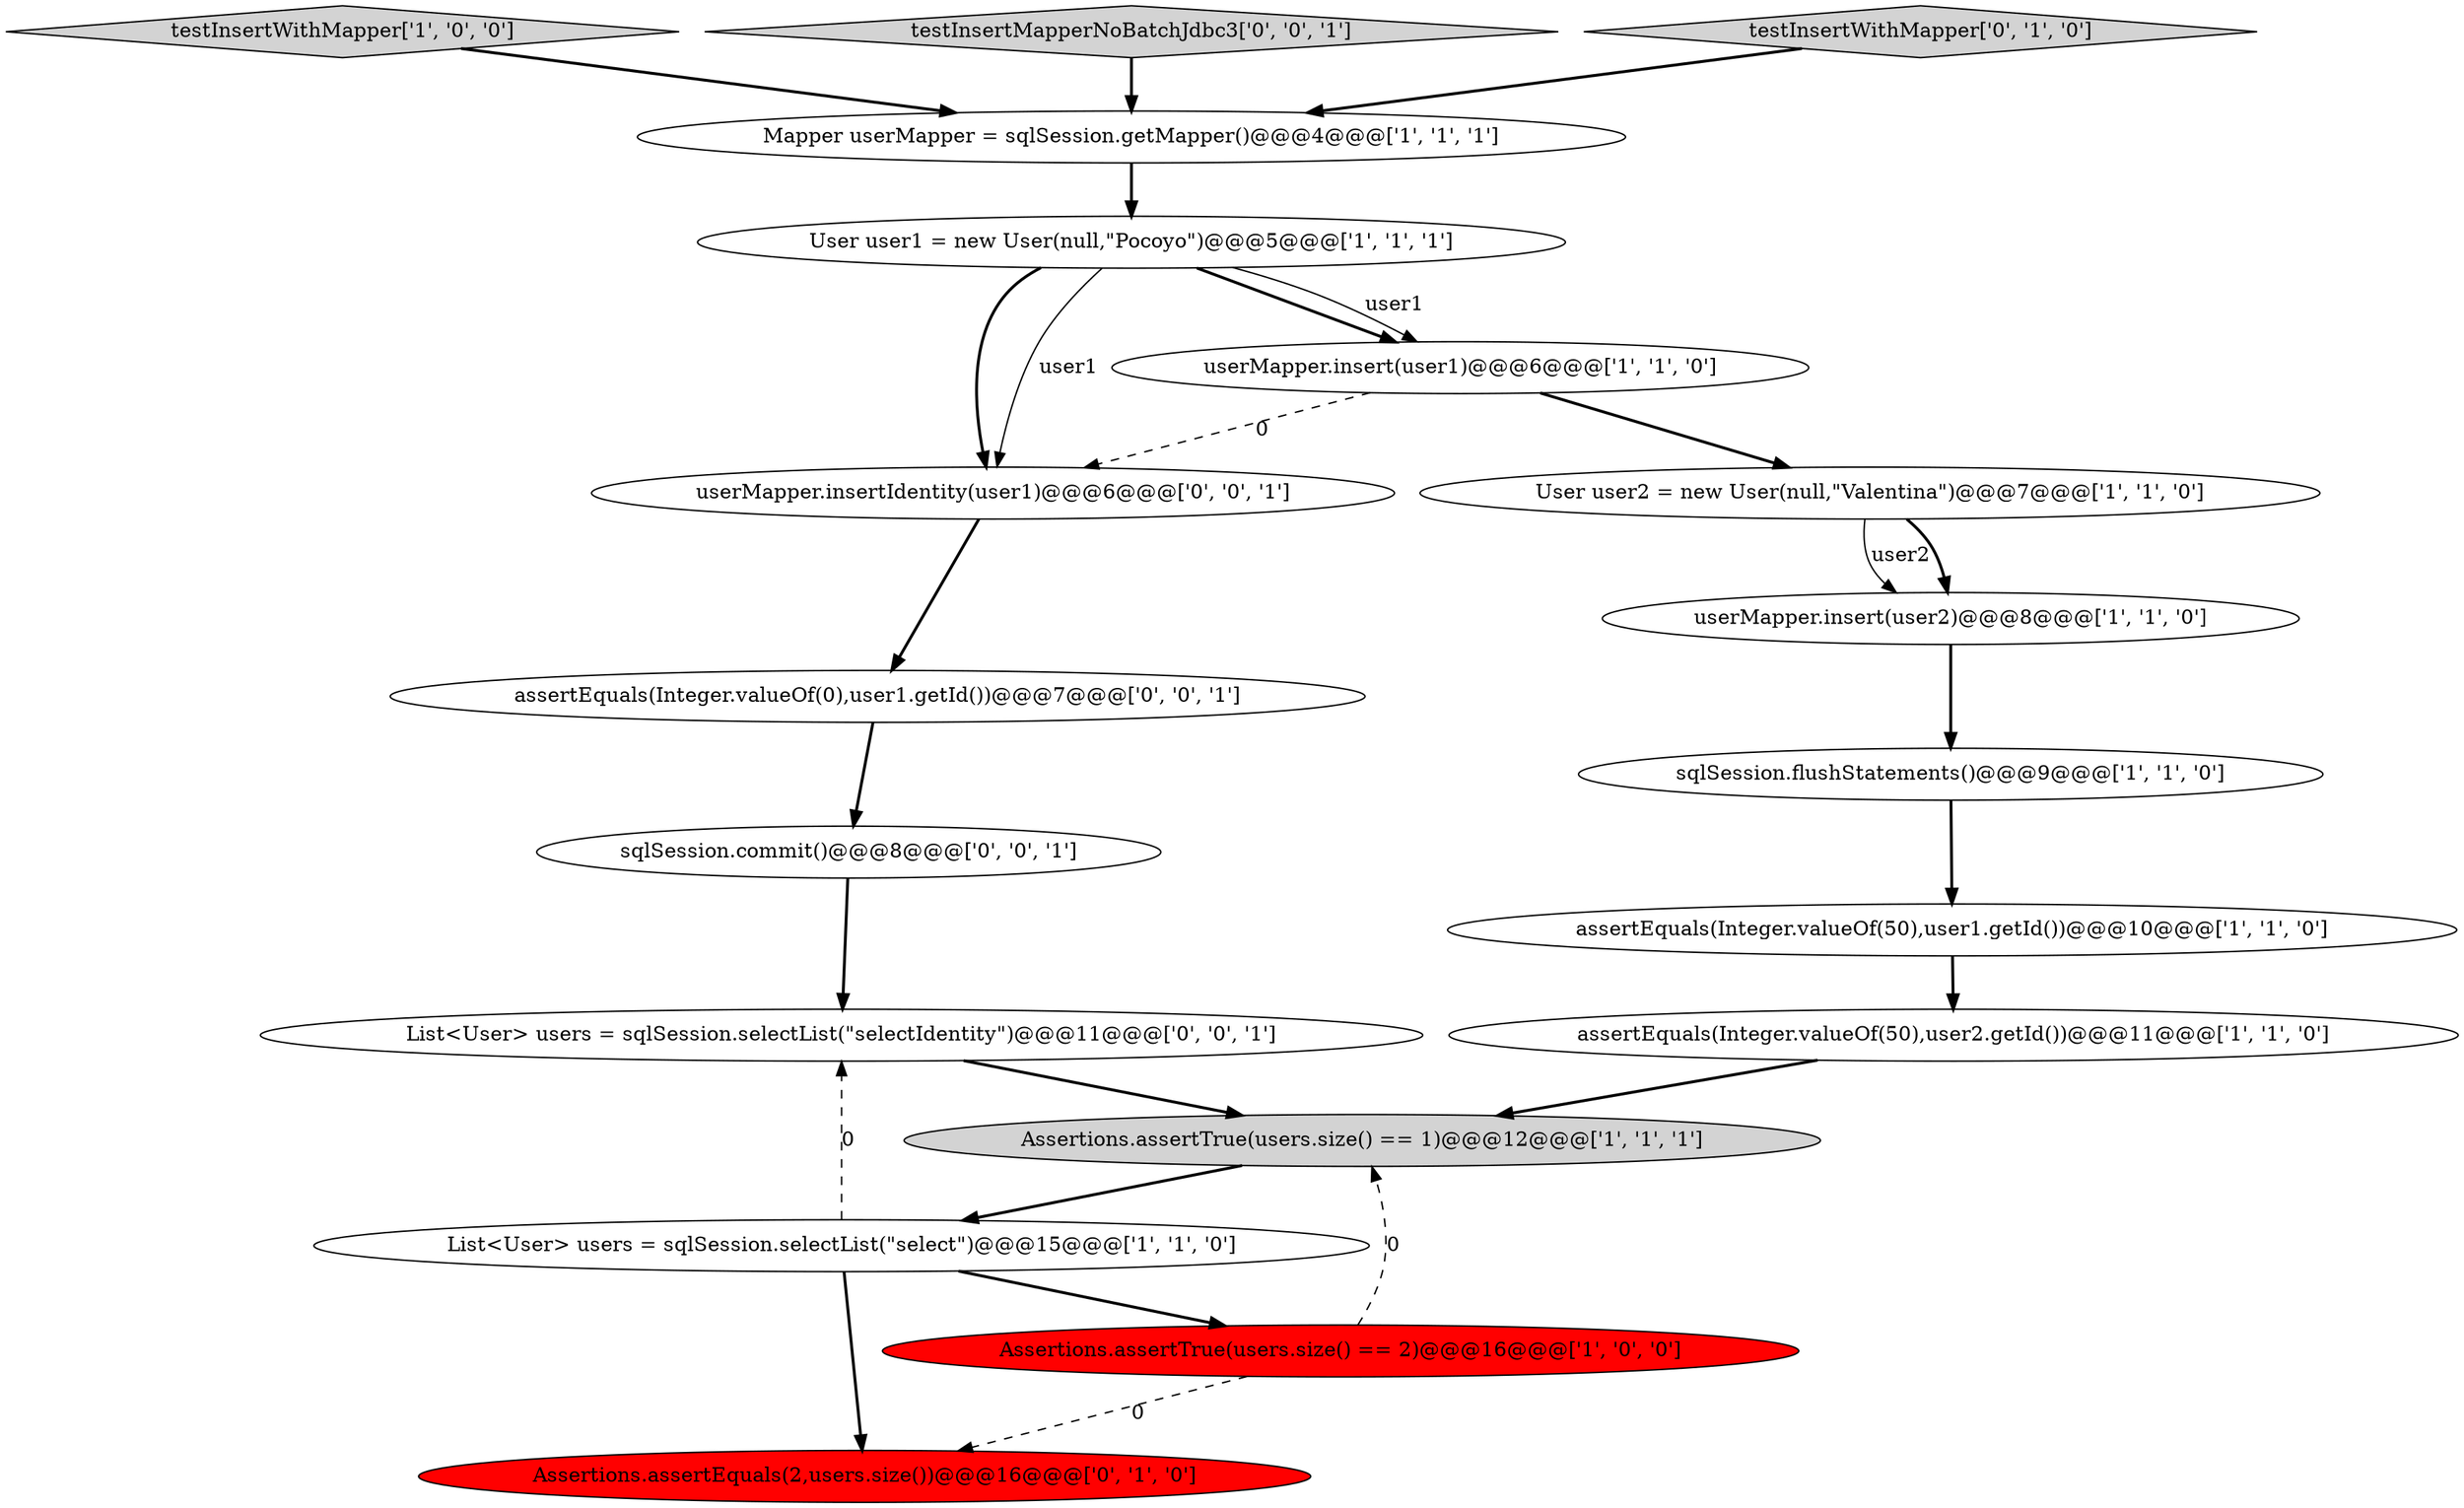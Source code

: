 digraph {
3 [style = filled, label = "testInsertWithMapper['1', '0', '0']", fillcolor = lightgray, shape = diamond image = "AAA0AAABBB1BBB"];
9 [style = filled, label = "User user2 = new User(null,\"Valentina\")@@@7@@@['1', '1', '0']", fillcolor = white, shape = ellipse image = "AAA0AAABBB1BBB"];
5 [style = filled, label = "Mapper userMapper = sqlSession.getMapper()@@@4@@@['1', '1', '1']", fillcolor = white, shape = ellipse image = "AAA0AAABBB1BBB"];
10 [style = filled, label = "Assertions.assertTrue(users.size() == 1)@@@12@@@['1', '1', '1']", fillcolor = lightgray, shape = ellipse image = "AAA0AAABBB1BBB"];
12 [style = filled, label = "Assertions.assertEquals(2,users.size())@@@16@@@['0', '1', '0']", fillcolor = red, shape = ellipse image = "AAA1AAABBB2BBB"];
18 [style = filled, label = "assertEquals(Integer.valueOf(0),user1.getId())@@@7@@@['0', '0', '1']", fillcolor = white, shape = ellipse image = "AAA0AAABBB3BBB"];
6 [style = filled, label = "User user1 = new User(null,\"Pocoyo\")@@@5@@@['1', '1', '1']", fillcolor = white, shape = ellipse image = "AAA0AAABBB1BBB"];
16 [style = filled, label = "testInsertMapperNoBatchJdbc3['0', '0', '1']", fillcolor = lightgray, shape = diamond image = "AAA0AAABBB3BBB"];
13 [style = filled, label = "testInsertWithMapper['0', '1', '0']", fillcolor = lightgray, shape = diamond image = "AAA0AAABBB2BBB"];
7 [style = filled, label = "assertEquals(Integer.valueOf(50),user2.getId())@@@11@@@['1', '1', '0']", fillcolor = white, shape = ellipse image = "AAA0AAABBB1BBB"];
14 [style = filled, label = "userMapper.insertIdentity(user1)@@@6@@@['0', '0', '1']", fillcolor = white, shape = ellipse image = "AAA0AAABBB3BBB"];
11 [style = filled, label = "List<User> users = sqlSession.selectList(\"select\")@@@15@@@['1', '1', '0']", fillcolor = white, shape = ellipse image = "AAA0AAABBB1BBB"];
2 [style = filled, label = "Assertions.assertTrue(users.size() == 2)@@@16@@@['1', '0', '0']", fillcolor = red, shape = ellipse image = "AAA1AAABBB1BBB"];
17 [style = filled, label = "sqlSession.commit()@@@8@@@['0', '0', '1']", fillcolor = white, shape = ellipse image = "AAA0AAABBB3BBB"];
1 [style = filled, label = "userMapper.insert(user2)@@@8@@@['1', '1', '0']", fillcolor = white, shape = ellipse image = "AAA0AAABBB1BBB"];
8 [style = filled, label = "assertEquals(Integer.valueOf(50),user1.getId())@@@10@@@['1', '1', '0']", fillcolor = white, shape = ellipse image = "AAA0AAABBB1BBB"];
4 [style = filled, label = "sqlSession.flushStatements()@@@9@@@['1', '1', '0']", fillcolor = white, shape = ellipse image = "AAA0AAABBB1BBB"];
15 [style = filled, label = "List<User> users = sqlSession.selectList(\"selectIdentity\")@@@11@@@['0', '0', '1']", fillcolor = white, shape = ellipse image = "AAA0AAABBB3BBB"];
0 [style = filled, label = "userMapper.insert(user1)@@@6@@@['1', '1', '0']", fillcolor = white, shape = ellipse image = "AAA0AAABBB1BBB"];
1->4 [style = bold, label=""];
0->9 [style = bold, label=""];
15->10 [style = bold, label=""];
7->10 [style = bold, label=""];
11->15 [style = dashed, label="0"];
18->17 [style = bold, label=""];
11->12 [style = bold, label=""];
6->0 [style = bold, label=""];
11->2 [style = bold, label=""];
8->7 [style = bold, label=""];
2->10 [style = dashed, label="0"];
9->1 [style = solid, label="user2"];
6->14 [style = bold, label=""];
0->14 [style = dashed, label="0"];
2->12 [style = dashed, label="0"];
3->5 [style = bold, label=""];
5->6 [style = bold, label=""];
17->15 [style = bold, label=""];
13->5 [style = bold, label=""];
16->5 [style = bold, label=""];
4->8 [style = bold, label=""];
6->0 [style = solid, label="user1"];
14->18 [style = bold, label=""];
6->14 [style = solid, label="user1"];
9->1 [style = bold, label=""];
10->11 [style = bold, label=""];
}
